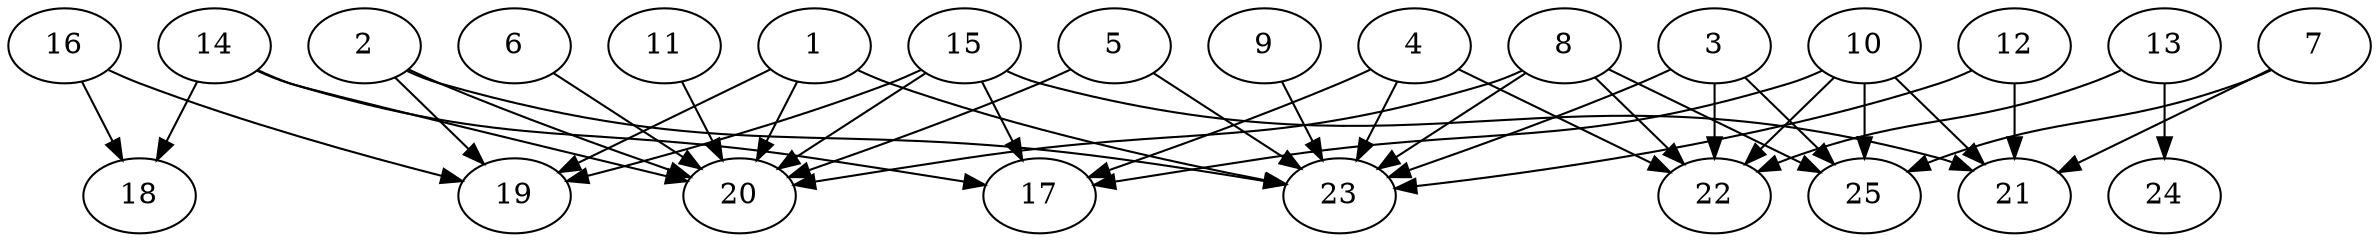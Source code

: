 // DAG automatically generated by daggen at Thu Oct  3 14:00:40 2019
// ./daggen --dot -n 25 --ccr 0.4 --fat 0.9 --regular 0.7 --density 0.6 --mindata 5242880 --maxdata 52428800 
digraph G {
  1 [size="107947520", alpha="0.02", expect_size="43179008"] 
  1 -> 19 [size ="43179008"]
  1 -> 20 [size ="43179008"]
  1 -> 23 [size ="43179008"]
  2 [size="89479680", alpha="0.06", expect_size="35791872"] 
  2 -> 19 [size ="35791872"]
  2 -> 20 [size ="35791872"]
  2 -> 23 [size ="35791872"]
  3 [size="70853120", alpha="0.14", expect_size="28341248"] 
  3 -> 22 [size ="28341248"]
  3 -> 23 [size ="28341248"]
  3 -> 25 [size ="28341248"]
  4 [size="103651840", alpha="0.17", expect_size="41460736"] 
  4 -> 17 [size ="41460736"]
  4 -> 22 [size ="41460736"]
  4 -> 23 [size ="41460736"]
  5 [size="16148480", alpha="0.14", expect_size="6459392"] 
  5 -> 20 [size ="6459392"]
  5 -> 23 [size ="6459392"]
  6 [size="85934080", alpha="0.00", expect_size="34373632"] 
  6 -> 20 [size ="34373632"]
  7 [size="119342080", alpha="0.12", expect_size="47736832"] 
  7 -> 21 [size ="47736832"]
  7 -> 25 [size ="47736832"]
  8 [size="90158080", alpha="0.06", expect_size="36063232"] 
  8 -> 20 [size ="36063232"]
  8 -> 22 [size ="36063232"]
  8 -> 23 [size ="36063232"]
  8 -> 25 [size ="36063232"]
  9 [size="57707520", alpha="0.11", expect_size="23083008"] 
  9 -> 23 [size ="23083008"]
  10 [size="57093120", alpha="0.19", expect_size="22837248"] 
  10 -> 17 [size ="22837248"]
  10 -> 21 [size ="22837248"]
  10 -> 22 [size ="22837248"]
  10 -> 25 [size ="22837248"]
  11 [size="68316160", alpha="0.03", expect_size="27326464"] 
  11 -> 20 [size ="27326464"]
  12 [size="77864960", alpha="0.04", expect_size="31145984"] 
  12 -> 21 [size ="31145984"]
  12 -> 23 [size ="31145984"]
  13 [size="115051520", alpha="0.01", expect_size="46020608"] 
  13 -> 22 [size ="46020608"]
  13 -> 24 [size ="46020608"]
  14 [size="80215040", alpha="0.06", expect_size="32086016"] 
  14 -> 17 [size ="32086016"]
  14 -> 18 [size ="32086016"]
  14 -> 20 [size ="32086016"]
  15 [size="62993920", alpha="0.17", expect_size="25197568"] 
  15 -> 17 [size ="25197568"]
  15 -> 19 [size ="25197568"]
  15 -> 20 [size ="25197568"]
  15 -> 21 [size ="25197568"]
  16 [size="27235840", alpha="0.14", expect_size="10894336"] 
  16 -> 18 [size ="10894336"]
  16 -> 19 [size ="10894336"]
  17 [size="28938240", alpha="0.11", expect_size="11575296"] 
  18 [size="98560000", alpha="0.11", expect_size="39424000"] 
  19 [size="18721280", alpha="0.14", expect_size="7488512"] 
  20 [size="83957760", alpha="0.08", expect_size="33583104"] 
  21 [size="78366720", alpha="0.18", expect_size="31346688"] 
  22 [size="95165440", alpha="0.01", expect_size="38066176"] 
  23 [size="116290560", alpha="0.14", expect_size="46516224"] 
  24 [size="122191360", alpha="0.02", expect_size="48876544"] 
  25 [size="42035200", alpha="0.11", expect_size="16814080"] 
}
